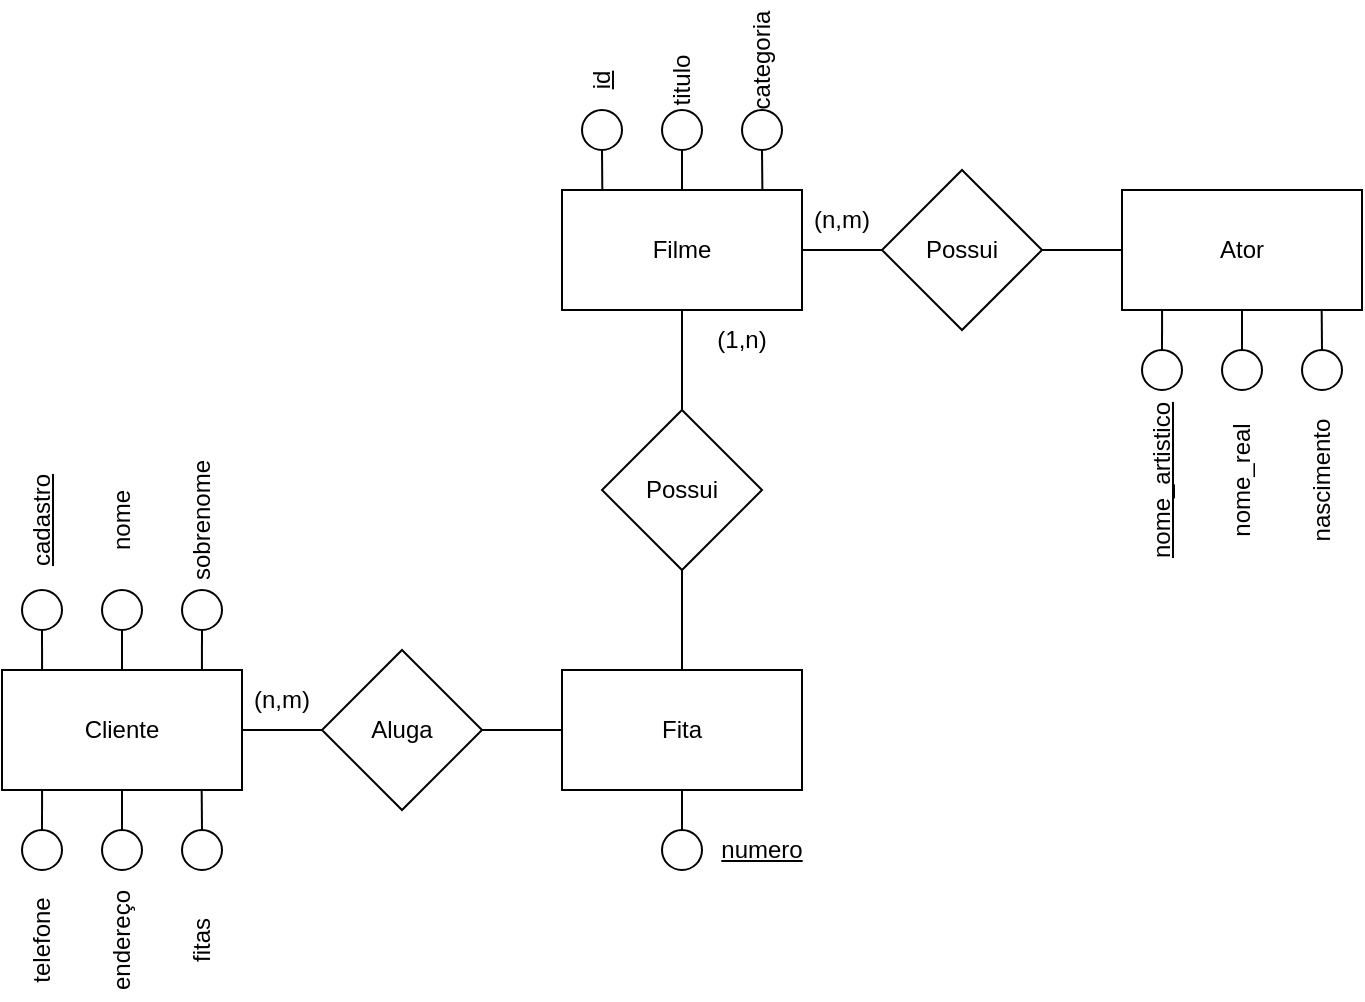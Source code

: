 <mxfile version="17.4.5" type="github">
  <diagram id="hlKNNaygD2c-LrH1RJo_" name="Page-1">
    <mxGraphModel dx="1067" dy="483" grid="1" gridSize="10" guides="1" tooltips="1" connect="1" arrows="1" fold="1" page="1" pageScale="1" pageWidth="827" pageHeight="1169" math="0" shadow="0">
      <root>
        <mxCell id="0" />
        <mxCell id="1" parent="0" />
        <mxCell id="zlksghrVBh-uvt9AdRd8-1" value="Fita" style="rounded=0;whiteSpace=wrap;html=1;" vertex="1" parent="1">
          <mxGeometry x="360" y="370" width="120" height="60" as="geometry" />
        </mxCell>
        <mxCell id="zlksghrVBh-uvt9AdRd8-2" value="Possui" style="rhombus;whiteSpace=wrap;html=1;" vertex="1" parent="1">
          <mxGeometry x="380" y="240" width="80" height="80" as="geometry" />
        </mxCell>
        <mxCell id="zlksghrVBh-uvt9AdRd8-3" value="Filme" style="rounded=0;whiteSpace=wrap;html=1;" vertex="1" parent="1">
          <mxGeometry x="360" y="130" width="120" height="60" as="geometry" />
        </mxCell>
        <mxCell id="zlksghrVBh-uvt9AdRd8-4" value="" style="endArrow=none;html=1;rounded=0;entryX=0.5;entryY=1;entryDx=0;entryDy=0;" edge="1" parent="1" target="zlksghrVBh-uvt9AdRd8-3">
          <mxGeometry width="50" height="50" relative="1" as="geometry">
            <mxPoint x="420" y="240" as="sourcePoint" />
            <mxPoint x="470" y="190" as="targetPoint" />
          </mxGeometry>
        </mxCell>
        <mxCell id="zlksghrVBh-uvt9AdRd8-5" value="" style="endArrow=none;html=1;rounded=0;exitX=0.5;exitY=0;exitDx=0;exitDy=0;" edge="1" parent="1" source="zlksghrVBh-uvt9AdRd8-1">
          <mxGeometry width="50" height="50" relative="1" as="geometry">
            <mxPoint x="370" y="370" as="sourcePoint" />
            <mxPoint x="420" y="320" as="targetPoint" />
          </mxGeometry>
        </mxCell>
        <mxCell id="zlksghrVBh-uvt9AdRd8-6" value="(1,n)" style="text;html=1;strokeColor=none;fillColor=none;align=center;verticalAlign=middle;whiteSpace=wrap;rounded=0;" vertex="1" parent="1">
          <mxGeometry x="420" y="190" width="60" height="30" as="geometry" />
        </mxCell>
        <mxCell id="zlksghrVBh-uvt9AdRd8-7" value="Aluga" style="rhombus;whiteSpace=wrap;html=1;" vertex="1" parent="1">
          <mxGeometry x="240" y="360" width="80" height="80" as="geometry" />
        </mxCell>
        <mxCell id="zlksghrVBh-uvt9AdRd8-8" value="Cliente" style="rounded=0;whiteSpace=wrap;html=1;" vertex="1" parent="1">
          <mxGeometry x="80" y="370" width="120" height="60" as="geometry" />
        </mxCell>
        <mxCell id="zlksghrVBh-uvt9AdRd8-9" value="" style="endArrow=none;html=1;rounded=0;entryX=0;entryY=0.5;entryDx=0;entryDy=0;" edge="1" parent="1" target="zlksghrVBh-uvt9AdRd8-7">
          <mxGeometry width="50" height="50" relative="1" as="geometry">
            <mxPoint x="200" y="400" as="sourcePoint" />
            <mxPoint x="250" y="350" as="targetPoint" />
          </mxGeometry>
        </mxCell>
        <mxCell id="zlksghrVBh-uvt9AdRd8-10" value="" style="endArrow=none;html=1;rounded=0;entryX=0;entryY=0.5;entryDx=0;entryDy=0;" edge="1" parent="1" target="zlksghrVBh-uvt9AdRd8-1">
          <mxGeometry width="50" height="50" relative="1" as="geometry">
            <mxPoint x="320" y="400" as="sourcePoint" />
            <mxPoint x="370" y="350" as="targetPoint" />
          </mxGeometry>
        </mxCell>
        <mxCell id="zlksghrVBh-uvt9AdRd8-11" value="(n,m)" style="text;html=1;strokeColor=none;fillColor=none;align=center;verticalAlign=middle;whiteSpace=wrap;rounded=0;" vertex="1" parent="1">
          <mxGeometry x="190" y="370" width="60" height="30" as="geometry" />
        </mxCell>
        <mxCell id="zlksghrVBh-uvt9AdRd8-13" value="Possui" style="rhombus;whiteSpace=wrap;html=1;" vertex="1" parent="1">
          <mxGeometry x="520" y="120" width="80" height="80" as="geometry" />
        </mxCell>
        <mxCell id="zlksghrVBh-uvt9AdRd8-14" value="Ator" style="rounded=0;whiteSpace=wrap;html=1;" vertex="1" parent="1">
          <mxGeometry x="640" y="130" width="120" height="60" as="geometry" />
        </mxCell>
        <mxCell id="zlksghrVBh-uvt9AdRd8-15" value="" style="endArrow=none;html=1;rounded=0;entryX=0;entryY=0.5;entryDx=0;entryDy=0;" edge="1" parent="1" target="zlksghrVBh-uvt9AdRd8-13">
          <mxGeometry width="50" height="50" relative="1" as="geometry">
            <mxPoint x="480" y="160" as="sourcePoint" />
            <mxPoint x="530" y="110" as="targetPoint" />
          </mxGeometry>
        </mxCell>
        <mxCell id="zlksghrVBh-uvt9AdRd8-16" value="" style="endArrow=none;html=1;rounded=0;exitX=1;exitY=0.5;exitDx=0;exitDy=0;" edge="1" parent="1" source="zlksghrVBh-uvt9AdRd8-13">
          <mxGeometry width="50" height="50" relative="1" as="geometry">
            <mxPoint x="590" y="210" as="sourcePoint" />
            <mxPoint x="640" y="160" as="targetPoint" />
          </mxGeometry>
        </mxCell>
        <mxCell id="zlksghrVBh-uvt9AdRd8-17" value="(n,m)" style="text;html=1;strokeColor=none;fillColor=none;align=center;verticalAlign=middle;whiteSpace=wrap;rounded=0;" vertex="1" parent="1">
          <mxGeometry x="470" y="130" width="60" height="30" as="geometry" />
        </mxCell>
        <mxCell id="zlksghrVBh-uvt9AdRd8-18" value="" style="ellipse;whiteSpace=wrap;html=1;aspect=fixed;" vertex="1" parent="1">
          <mxGeometry x="410" y="450" width="20" height="20" as="geometry" />
        </mxCell>
        <mxCell id="zlksghrVBh-uvt9AdRd8-19" value="" style="endArrow=none;html=1;rounded=0;exitX=0.5;exitY=0;exitDx=0;exitDy=0;" edge="1" parent="1" source="zlksghrVBh-uvt9AdRd8-18">
          <mxGeometry width="50" height="50" relative="1" as="geometry">
            <mxPoint x="370" y="480" as="sourcePoint" />
            <mxPoint x="420" y="430" as="targetPoint" />
          </mxGeometry>
        </mxCell>
        <mxCell id="zlksghrVBh-uvt9AdRd8-20" value="&lt;u&gt;numero&lt;/u&gt;" style="text;html=1;strokeColor=none;fillColor=none;align=center;verticalAlign=middle;whiteSpace=wrap;rounded=0;rotation=0;" vertex="1" parent="1">
          <mxGeometry x="430" y="445" width="60" height="30" as="geometry" />
        </mxCell>
        <mxCell id="zlksghrVBh-uvt9AdRd8-21" value="" style="ellipse;whiteSpace=wrap;html=1;aspect=fixed;" vertex="1" parent="1">
          <mxGeometry x="650" y="210" width="20" height="20" as="geometry" />
        </mxCell>
        <mxCell id="zlksghrVBh-uvt9AdRd8-22" value="" style="ellipse;whiteSpace=wrap;html=1;aspect=fixed;" vertex="1" parent="1">
          <mxGeometry x="730" y="210" width="20" height="20" as="geometry" />
        </mxCell>
        <mxCell id="zlksghrVBh-uvt9AdRd8-23" value="" style="ellipse;whiteSpace=wrap;html=1;aspect=fixed;" vertex="1" parent="1">
          <mxGeometry x="690" y="210" width="20" height="20" as="geometry" />
        </mxCell>
        <mxCell id="zlksghrVBh-uvt9AdRd8-24" value="" style="endArrow=none;html=1;rounded=0;exitX=0.5;exitY=0;exitDx=0;exitDy=0;entryX=0.167;entryY=1.002;entryDx=0;entryDy=0;entryPerimeter=0;" edge="1" parent="1" source="zlksghrVBh-uvt9AdRd8-21" target="zlksghrVBh-uvt9AdRd8-14">
          <mxGeometry width="50" height="50" relative="1" as="geometry">
            <mxPoint x="500" y="260" as="sourcePoint" />
            <mxPoint x="550" y="210" as="targetPoint" />
          </mxGeometry>
        </mxCell>
        <mxCell id="zlksghrVBh-uvt9AdRd8-25" value="" style="endArrow=none;html=1;rounded=0;exitX=0.5;exitY=0;exitDx=0;exitDy=0;entryX=0.5;entryY=1;entryDx=0;entryDy=0;" edge="1" parent="1" source="zlksghrVBh-uvt9AdRd8-23" target="zlksghrVBh-uvt9AdRd8-14">
          <mxGeometry width="50" height="50" relative="1" as="geometry">
            <mxPoint x="680" y="220" as="sourcePoint" />
            <mxPoint x="730" y="170" as="targetPoint" />
          </mxGeometry>
        </mxCell>
        <mxCell id="zlksghrVBh-uvt9AdRd8-26" value="" style="endArrow=none;html=1;rounded=0;exitX=0.5;exitY=0;exitDx=0;exitDy=0;entryX=0.832;entryY=0.997;entryDx=0;entryDy=0;entryPerimeter=0;" edge="1" parent="1" source="zlksghrVBh-uvt9AdRd8-22" target="zlksghrVBh-uvt9AdRd8-14">
          <mxGeometry width="50" height="50" relative="1" as="geometry">
            <mxPoint x="680" y="230" as="sourcePoint" />
            <mxPoint x="730" y="180" as="targetPoint" />
          </mxGeometry>
        </mxCell>
        <mxCell id="zlksghrVBh-uvt9AdRd8-27" value="&lt;u&gt;nome_artistico&lt;/u&gt;" style="text;html=1;strokeColor=none;fillColor=none;align=center;verticalAlign=middle;whiteSpace=wrap;rounded=0;rotation=-90;" vertex="1" parent="1">
          <mxGeometry x="630" y="260" width="60" height="30" as="geometry" />
        </mxCell>
        <mxCell id="zlksghrVBh-uvt9AdRd8-28" value="nome_real" style="text;html=1;strokeColor=none;fillColor=none;align=center;verticalAlign=middle;whiteSpace=wrap;rounded=0;rotation=-90;" vertex="1" parent="1">
          <mxGeometry x="670" y="260" width="60" height="30" as="geometry" />
        </mxCell>
        <mxCell id="zlksghrVBh-uvt9AdRd8-29" value="nascimento" style="text;html=1;strokeColor=none;fillColor=none;align=center;verticalAlign=middle;whiteSpace=wrap;rounded=0;rotation=-90;" vertex="1" parent="1">
          <mxGeometry x="710" y="260" width="60" height="30" as="geometry" />
        </mxCell>
        <mxCell id="zlksghrVBh-uvt9AdRd8-30" value="" style="ellipse;whiteSpace=wrap;html=1;aspect=fixed;" vertex="1" parent="1">
          <mxGeometry x="370" y="90" width="20" height="20" as="geometry" />
        </mxCell>
        <mxCell id="zlksghrVBh-uvt9AdRd8-31" value="" style="ellipse;whiteSpace=wrap;html=1;aspect=fixed;" vertex="1" parent="1">
          <mxGeometry x="450" y="90" width="20" height="20" as="geometry" />
        </mxCell>
        <mxCell id="zlksghrVBh-uvt9AdRd8-32" value="" style="ellipse;whiteSpace=wrap;html=1;aspect=fixed;" vertex="1" parent="1">
          <mxGeometry x="410" y="90" width="20" height="20" as="geometry" />
        </mxCell>
        <mxCell id="zlksghrVBh-uvt9AdRd8-33" value="" style="endArrow=none;html=1;rounded=0;exitX=0.5;exitY=1;exitDx=0;exitDy=0;entryX=0.5;entryY=0;entryDx=0;entryDy=0;" edge="1" parent="1" source="zlksghrVBh-uvt9AdRd8-32" target="zlksghrVBh-uvt9AdRd8-3">
          <mxGeometry width="50" height="50" relative="1" as="geometry">
            <mxPoint x="420" y="140" as="sourcePoint" />
            <mxPoint x="470" y="90" as="targetPoint" />
          </mxGeometry>
        </mxCell>
        <mxCell id="zlksghrVBh-uvt9AdRd8-34" value="" style="endArrow=none;html=1;rounded=0;exitX=0.835;exitY=0.001;exitDx=0;exitDy=0;exitPerimeter=0;entryX=0.5;entryY=1;entryDx=0;entryDy=0;" edge="1" parent="1" source="zlksghrVBh-uvt9AdRd8-3" target="zlksghrVBh-uvt9AdRd8-31">
          <mxGeometry width="50" height="50" relative="1" as="geometry">
            <mxPoint x="420" y="140" as="sourcePoint" />
            <mxPoint x="470" y="90" as="targetPoint" />
          </mxGeometry>
        </mxCell>
        <mxCell id="zlksghrVBh-uvt9AdRd8-35" value="" style="endArrow=none;html=1;rounded=0;entryX=0.5;entryY=1;entryDx=0;entryDy=0;exitX=0.168;exitY=-0.002;exitDx=0;exitDy=0;exitPerimeter=0;" edge="1" parent="1" source="zlksghrVBh-uvt9AdRd8-3" target="zlksghrVBh-uvt9AdRd8-30">
          <mxGeometry width="50" height="50" relative="1" as="geometry">
            <mxPoint x="420" y="140" as="sourcePoint" />
            <mxPoint x="470" y="90" as="targetPoint" />
          </mxGeometry>
        </mxCell>
        <mxCell id="zlksghrVBh-uvt9AdRd8-36" value="titulo" style="text;html=1;strokeColor=none;fillColor=none;align=center;verticalAlign=middle;whiteSpace=wrap;rounded=0;rotation=-90;" vertex="1" parent="1">
          <mxGeometry x="390" y="60" width="60" height="30" as="geometry" />
        </mxCell>
        <mxCell id="zlksghrVBh-uvt9AdRd8-37" value="&lt;u&gt;id&lt;/u&gt;" style="text;html=1;strokeColor=none;fillColor=none;align=center;verticalAlign=middle;whiteSpace=wrap;rounded=0;rotation=-90;" vertex="1" parent="1">
          <mxGeometry x="350" y="60" width="60" height="30" as="geometry" />
        </mxCell>
        <mxCell id="zlksghrVBh-uvt9AdRd8-38" value="categoria" style="text;html=1;strokeColor=none;fillColor=none;align=center;verticalAlign=middle;whiteSpace=wrap;rounded=0;rotation=-90;" vertex="1" parent="1">
          <mxGeometry x="430" y="50" width="60" height="30" as="geometry" />
        </mxCell>
        <mxCell id="zlksghrVBh-uvt9AdRd8-44" value="" style="ellipse;whiteSpace=wrap;html=1;aspect=fixed;" vertex="1" parent="1">
          <mxGeometry x="90" y="330" width="20" height="20" as="geometry" />
        </mxCell>
        <mxCell id="zlksghrVBh-uvt9AdRd8-45" value="" style="ellipse;whiteSpace=wrap;html=1;aspect=fixed;" vertex="1" parent="1">
          <mxGeometry x="170" y="330" width="20" height="20" as="geometry" />
        </mxCell>
        <mxCell id="zlksghrVBh-uvt9AdRd8-46" value="" style="ellipse;whiteSpace=wrap;html=1;aspect=fixed;" vertex="1" parent="1">
          <mxGeometry x="130" y="330" width="20" height="20" as="geometry" />
        </mxCell>
        <mxCell id="zlksghrVBh-uvt9AdRd8-47" value="" style="ellipse;whiteSpace=wrap;html=1;aspect=fixed;" vertex="1" parent="1">
          <mxGeometry x="90" y="450" width="20" height="20" as="geometry" />
        </mxCell>
        <mxCell id="zlksghrVBh-uvt9AdRd8-48" value="" style="ellipse;whiteSpace=wrap;html=1;aspect=fixed;" vertex="1" parent="1">
          <mxGeometry x="170" y="450" width="20" height="20" as="geometry" />
        </mxCell>
        <mxCell id="zlksghrVBh-uvt9AdRd8-49" value="" style="ellipse;whiteSpace=wrap;html=1;aspect=fixed;" vertex="1" parent="1">
          <mxGeometry x="130" y="450" width="20" height="20" as="geometry" />
        </mxCell>
        <mxCell id="zlksghrVBh-uvt9AdRd8-50" value="nome" style="text;html=1;strokeColor=none;fillColor=none;align=center;verticalAlign=middle;whiteSpace=wrap;rounded=0;rotation=-90;" vertex="1" parent="1">
          <mxGeometry x="110" y="280" width="60" height="30" as="geometry" />
        </mxCell>
        <mxCell id="zlksghrVBh-uvt9AdRd8-51" value="&lt;u&gt;cadastro&lt;/u&gt;" style="text;html=1;strokeColor=none;fillColor=none;align=center;verticalAlign=middle;whiteSpace=wrap;rounded=0;rotation=-90;" vertex="1" parent="1">
          <mxGeometry x="70" y="280" width="60" height="30" as="geometry" />
        </mxCell>
        <mxCell id="zlksghrVBh-uvt9AdRd8-52" value="sobrenome" style="text;html=1;strokeColor=none;fillColor=none;align=center;verticalAlign=middle;whiteSpace=wrap;rounded=0;rotation=-90;" vertex="1" parent="1">
          <mxGeometry x="150" y="280" width="60" height="30" as="geometry" />
        </mxCell>
        <mxCell id="zlksghrVBh-uvt9AdRd8-53" value="telefone" style="text;html=1;strokeColor=none;fillColor=none;align=center;verticalAlign=middle;whiteSpace=wrap;rounded=0;rotation=-90;" vertex="1" parent="1">
          <mxGeometry x="70" y="490" width="60" height="30" as="geometry" />
        </mxCell>
        <mxCell id="zlksghrVBh-uvt9AdRd8-54" value="endereço" style="text;html=1;strokeColor=none;fillColor=none;align=center;verticalAlign=middle;whiteSpace=wrap;rounded=0;rotation=-90;" vertex="1" parent="1">
          <mxGeometry x="110" y="490" width="60" height="30" as="geometry" />
        </mxCell>
        <mxCell id="zlksghrVBh-uvt9AdRd8-55" value="fitas" style="text;html=1;strokeColor=none;fillColor=none;align=center;verticalAlign=middle;whiteSpace=wrap;rounded=0;rotation=-90;" vertex="1" parent="1">
          <mxGeometry x="150" y="490" width="60" height="30" as="geometry" />
        </mxCell>
        <mxCell id="zlksghrVBh-uvt9AdRd8-59" value="" style="endArrow=none;html=1;rounded=0;exitX=0.5;exitY=0;exitDx=0;exitDy=0;entryX=0.832;entryY=0.998;entryDx=0;entryDy=0;entryPerimeter=0;" edge="1" parent="1" source="zlksghrVBh-uvt9AdRd8-48" target="zlksghrVBh-uvt9AdRd8-8">
          <mxGeometry width="50" height="50" relative="1" as="geometry">
            <mxPoint x="180" y="450" as="sourcePoint" />
            <mxPoint x="220" y="470" as="targetPoint" />
          </mxGeometry>
        </mxCell>
        <mxCell id="zlksghrVBh-uvt9AdRd8-60" value="" style="endArrow=none;html=1;rounded=0;exitX=0.5;exitY=0;exitDx=0;exitDy=0;entryX=0.5;entryY=1;entryDx=0;entryDy=0;" edge="1" parent="1" source="zlksghrVBh-uvt9AdRd8-49" target="zlksghrVBh-uvt9AdRd8-8">
          <mxGeometry width="50" height="50" relative="1" as="geometry">
            <mxPoint x="170" y="470" as="sourcePoint" />
            <mxPoint x="220" y="420" as="targetPoint" />
          </mxGeometry>
        </mxCell>
        <mxCell id="zlksghrVBh-uvt9AdRd8-61" value="" style="endArrow=none;html=1;rounded=0;entryX=0.5;entryY=0;entryDx=0;entryDy=0;exitX=0.167;exitY=1;exitDx=0;exitDy=0;exitPerimeter=0;" edge="1" parent="1" source="zlksghrVBh-uvt9AdRd8-8" target="zlksghrVBh-uvt9AdRd8-47">
          <mxGeometry width="50" height="50" relative="1" as="geometry">
            <mxPoint x="100" y="440" as="sourcePoint" />
            <mxPoint x="130" y="410" as="targetPoint" />
          </mxGeometry>
        </mxCell>
        <mxCell id="zlksghrVBh-uvt9AdRd8-62" value="" style="endArrow=none;html=1;rounded=0;exitX=0.5;exitY=1;exitDx=0;exitDy=0;entryX=0.167;entryY=0;entryDx=0;entryDy=0;entryPerimeter=0;" edge="1" parent="1" source="zlksghrVBh-uvt9AdRd8-44" target="zlksghrVBh-uvt9AdRd8-8">
          <mxGeometry width="50" height="50" relative="1" as="geometry">
            <mxPoint x="90" y="410" as="sourcePoint" />
            <mxPoint x="140" y="360" as="targetPoint" />
          </mxGeometry>
        </mxCell>
        <mxCell id="zlksghrVBh-uvt9AdRd8-63" value="" style="endArrow=none;html=1;rounded=0;exitX=0.5;exitY=0;exitDx=0;exitDy=0;" edge="1" parent="1" source="zlksghrVBh-uvt9AdRd8-8">
          <mxGeometry width="50" height="50" relative="1" as="geometry">
            <mxPoint x="90" y="400" as="sourcePoint" />
            <mxPoint x="140" y="350" as="targetPoint" />
          </mxGeometry>
        </mxCell>
        <mxCell id="zlksghrVBh-uvt9AdRd8-64" value="" style="endArrow=none;html=1;rounded=0;exitX=0.833;exitY=0;exitDx=0;exitDy=0;exitPerimeter=0;" edge="1" parent="1" source="zlksghrVBh-uvt9AdRd8-8">
          <mxGeometry width="50" height="50" relative="1" as="geometry">
            <mxPoint x="130" y="400" as="sourcePoint" />
            <mxPoint x="180" y="350" as="targetPoint" />
          </mxGeometry>
        </mxCell>
      </root>
    </mxGraphModel>
  </diagram>
</mxfile>
